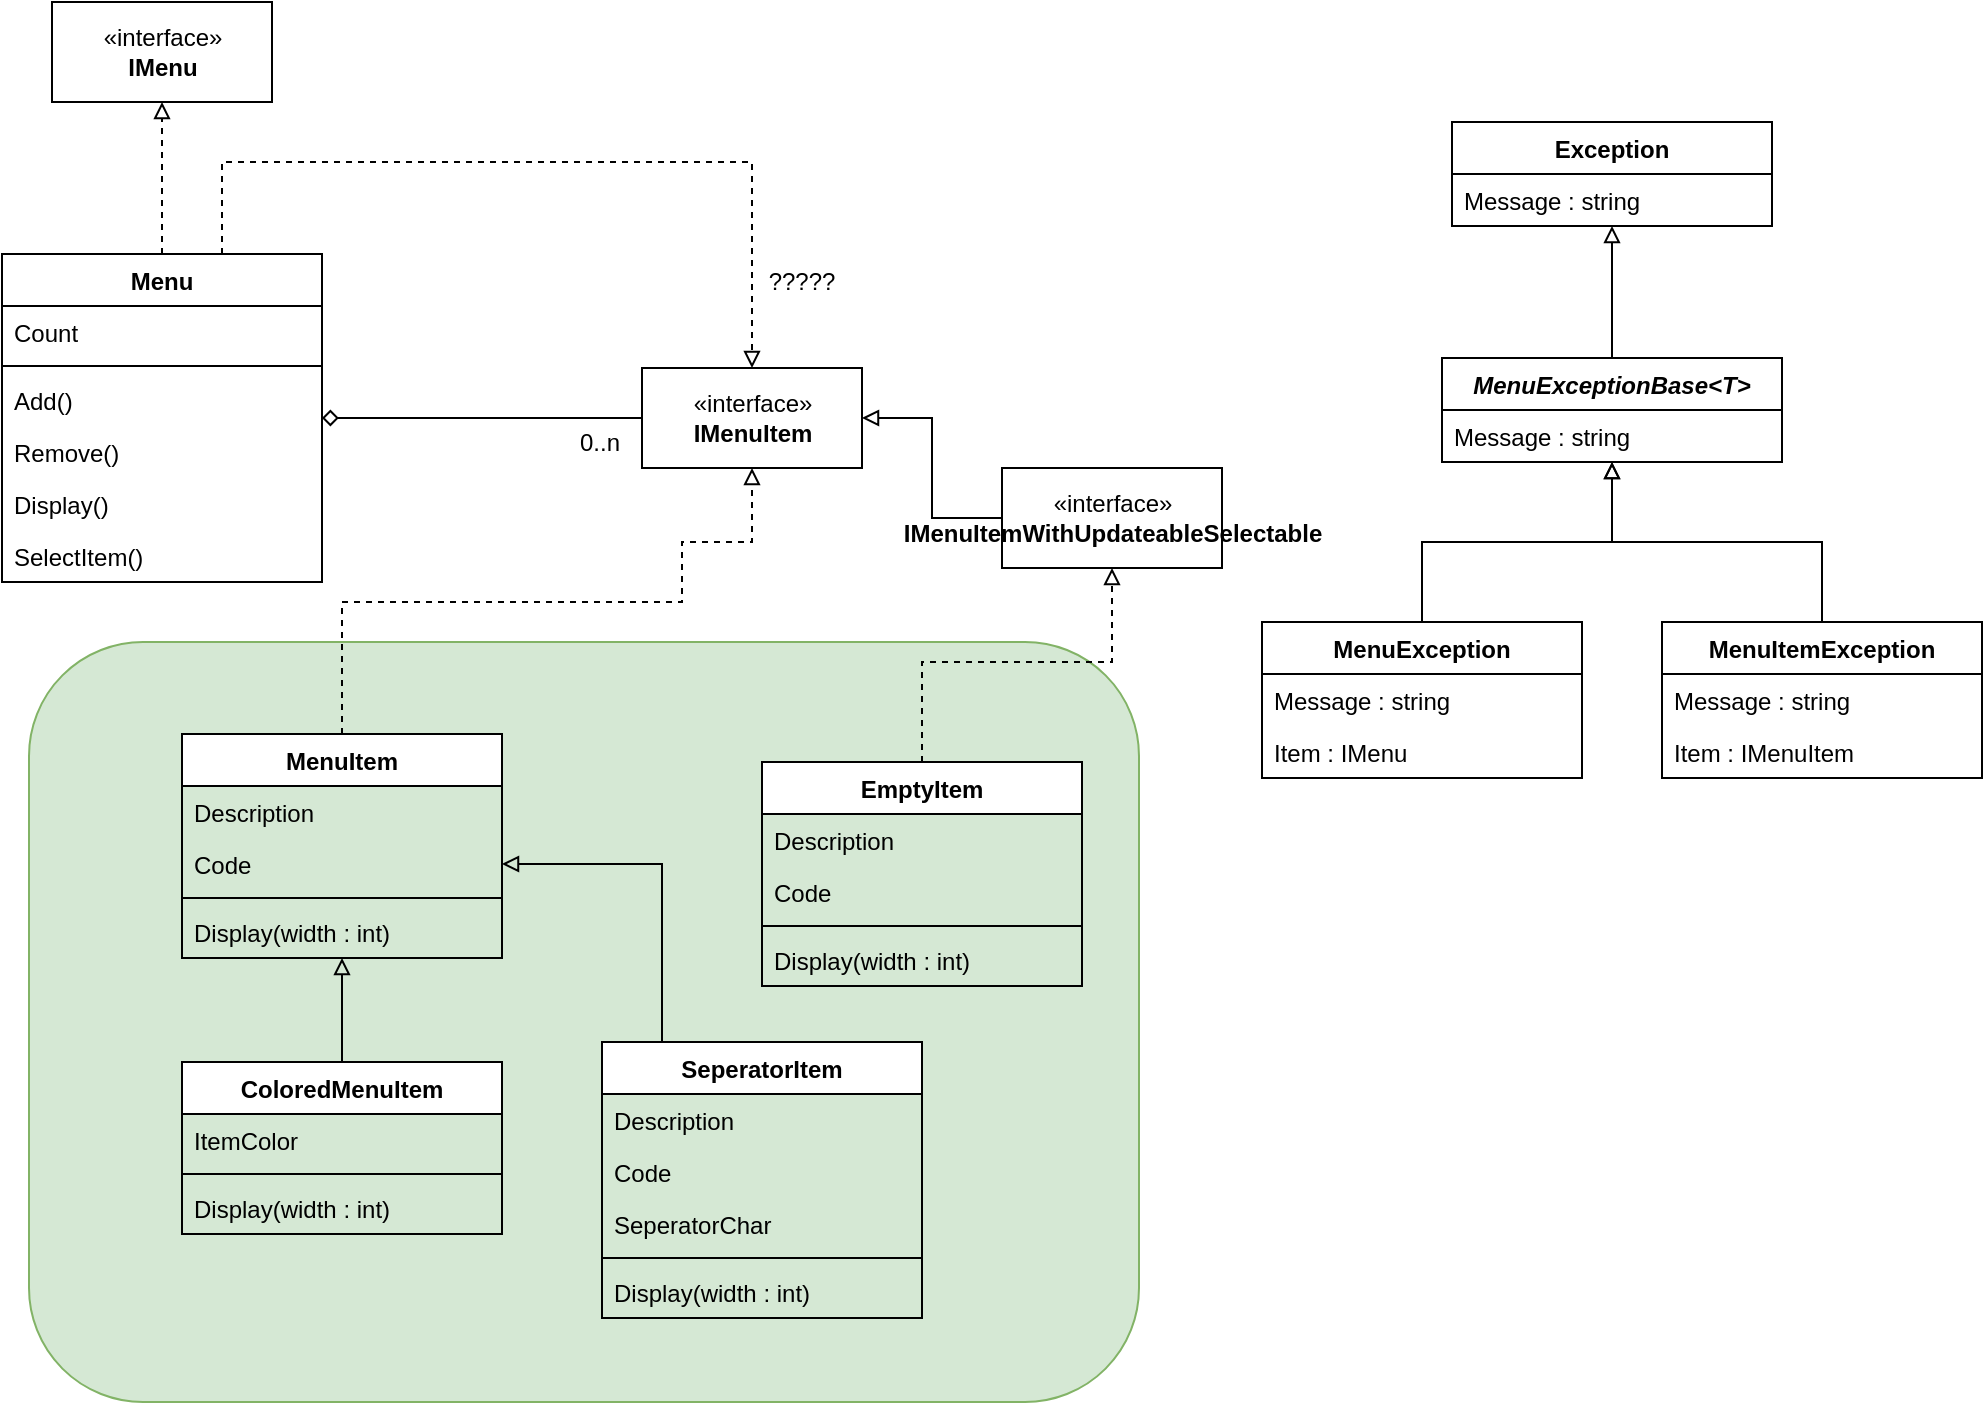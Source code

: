 <mxfile version="13.9.9" type="device"><diagram id="EiQuwzDnG7kpTYSZTTEy" name="ÜbungInterfaces"><mxGraphModel dx="1422" dy="815" grid="1" gridSize="10" guides="1" tooltips="1" connect="1" arrows="1" fold="1" page="1" pageScale="1" pageWidth="1169" pageHeight="827" math="0" shadow="0"><root><mxCell id="ZBaBb_uAq3HlPvCAK4kc-0"/><mxCell id="ZBaBb_uAq3HlPvCAK4kc-1" parent="ZBaBb_uAq3HlPvCAK4kc-0"/><mxCell id="ZBaBb_uAq3HlPvCAK4kc-36" value="" style="rounded=1;whiteSpace=wrap;html=1;fillColor=#d5e8d4;strokeColor=#82b366;" parent="ZBaBb_uAq3HlPvCAK4kc-1" vertex="1"><mxGeometry x="123.5" y="380" width="555" height="380" as="geometry"/></mxCell><mxCell id="ZBaBb_uAq3HlPvCAK4kc-2" value="«interface»&lt;br&gt;&lt;b&gt;IMenuItem&lt;/b&gt;" style="html=1;" parent="ZBaBb_uAq3HlPvCAK4kc-1" vertex="1"><mxGeometry x="430" y="243" width="110" height="50" as="geometry"/></mxCell><mxCell id="ZBaBb_uAq3HlPvCAK4kc-3" style="edgeStyle=orthogonalEdgeStyle;rounded=0;orthogonalLoop=1;jettySize=auto;html=1;entryX=0.5;entryY=1;entryDx=0;entryDy=0;dashed=1;endArrow=block;endFill=0;" parent="ZBaBb_uAq3HlPvCAK4kc-1" source="ZBaBb_uAq3HlPvCAK4kc-5" target="ZBaBb_uAq3HlPvCAK4kc-2" edge="1"><mxGeometry relative="1" as="geometry"><Array as="points"><mxPoint x="280" y="360"/><mxPoint x="450" y="360"/><mxPoint x="450" y="330"/><mxPoint x="485" y="330"/></Array></mxGeometry></mxCell><mxCell id="ZBaBb_uAq3HlPvCAK4kc-4" style="edgeStyle=orthogonalEdgeStyle;rounded=0;orthogonalLoop=1;jettySize=auto;html=1;entryX=0.5;entryY=0;entryDx=0;entryDy=0;endArrow=none;endFill=0;startArrow=block;startFill=0;" parent="ZBaBb_uAq3HlPvCAK4kc-1" source="ZBaBb_uAq3HlPvCAK4kc-5" target="ZBaBb_uAq3HlPvCAK4kc-20" edge="1"><mxGeometry relative="1" as="geometry"/></mxCell><mxCell id="ZBaBb_uAq3HlPvCAK4kc-5" value="MenuItem" style="swimlane;fontStyle=1;align=center;verticalAlign=top;childLayout=stackLayout;horizontal=1;startSize=26;horizontalStack=0;resizeParent=1;resizeParentMax=0;resizeLast=0;collapsible=1;marginBottom=0;" parent="ZBaBb_uAq3HlPvCAK4kc-1" vertex="1"><mxGeometry x="200" y="426" width="160" height="112" as="geometry"/></mxCell><mxCell id="ZBaBb_uAq3HlPvCAK4kc-6" value="Description" style="text;strokeColor=none;fillColor=none;align=left;verticalAlign=top;spacingLeft=4;spacingRight=4;overflow=hidden;rotatable=0;points=[[0,0.5],[1,0.5]];portConstraint=eastwest;" parent="ZBaBb_uAq3HlPvCAK4kc-5" vertex="1"><mxGeometry y="26" width="160" height="26" as="geometry"/></mxCell><mxCell id="ZBaBb_uAq3HlPvCAK4kc-7" value="Code" style="text;strokeColor=none;fillColor=none;align=left;verticalAlign=top;spacingLeft=4;spacingRight=4;overflow=hidden;rotatable=0;points=[[0,0.5],[1,0.5]];portConstraint=eastwest;" parent="ZBaBb_uAq3HlPvCAK4kc-5" vertex="1"><mxGeometry y="52" width="160" height="26" as="geometry"/></mxCell><mxCell id="ZBaBb_uAq3HlPvCAK4kc-10" value="" style="line;strokeWidth=1;fillColor=none;align=left;verticalAlign=middle;spacingTop=-1;spacingLeft=3;spacingRight=3;rotatable=0;labelPosition=right;points=[];portConstraint=eastwest;" parent="ZBaBb_uAq3HlPvCAK4kc-5" vertex="1"><mxGeometry y="78" width="160" height="8" as="geometry"/></mxCell><mxCell id="ZBaBb_uAq3HlPvCAK4kc-11" value="Display(width : int)" style="text;strokeColor=none;fillColor=none;align=left;verticalAlign=top;spacingLeft=4;spacingRight=4;overflow=hidden;rotatable=0;points=[[0,0.5],[1,0.5]];portConstraint=eastwest;" parent="ZBaBb_uAq3HlPvCAK4kc-5" vertex="1"><mxGeometry y="86" width="160" height="26" as="geometry"/></mxCell><mxCell id="ZBaBb_uAq3HlPvCAK4kc-12" style="edgeStyle=orthogonalEdgeStyle;rounded=0;orthogonalLoop=1;jettySize=auto;html=1;dashed=1;endArrow=block;endFill=0;entryX=0.5;entryY=1;entryDx=0;entryDy=0;" parent="ZBaBb_uAq3HlPvCAK4kc-1" source="ZBaBb_uAq3HlPvCAK4kc-13" target="bcO6BwhI2lAzr2Dg_rKP-0" edge="1"><mxGeometry relative="1" as="geometry"><Array as="points"><mxPoint x="570" y="390"/><mxPoint x="665" y="390"/></Array></mxGeometry></mxCell><mxCell id="ZBaBb_uAq3HlPvCAK4kc-13" value="EmptyItem" style="swimlane;fontStyle=1;align=center;verticalAlign=top;childLayout=stackLayout;horizontal=1;startSize=26;horizontalStack=0;resizeParent=1;resizeParentMax=0;resizeLast=0;collapsible=1;marginBottom=0;" parent="ZBaBb_uAq3HlPvCAK4kc-1" vertex="1"><mxGeometry x="490" y="440" width="160" height="112" as="geometry"/></mxCell><mxCell id="ZBaBb_uAq3HlPvCAK4kc-14" value="Description" style="text;strokeColor=none;fillColor=none;align=left;verticalAlign=top;spacingLeft=4;spacingRight=4;overflow=hidden;rotatable=0;points=[[0,0.5],[1,0.5]];portConstraint=eastwest;" parent="ZBaBb_uAq3HlPvCAK4kc-13" vertex="1"><mxGeometry y="26" width="160" height="26" as="geometry"/></mxCell><mxCell id="ZBaBb_uAq3HlPvCAK4kc-15" value="Code" style="text;strokeColor=none;fillColor=none;align=left;verticalAlign=top;spacingLeft=4;spacingRight=4;overflow=hidden;rotatable=0;points=[[0,0.5],[1,0.5]];portConstraint=eastwest;" parent="ZBaBb_uAq3HlPvCAK4kc-13" vertex="1"><mxGeometry y="52" width="160" height="26" as="geometry"/></mxCell><mxCell id="ZBaBb_uAq3HlPvCAK4kc-18" value="" style="line;strokeWidth=1;fillColor=none;align=left;verticalAlign=middle;spacingTop=-1;spacingLeft=3;spacingRight=3;rotatable=0;labelPosition=right;points=[];portConstraint=eastwest;" parent="ZBaBb_uAq3HlPvCAK4kc-13" vertex="1"><mxGeometry y="78" width="160" height="8" as="geometry"/></mxCell><mxCell id="ZBaBb_uAq3HlPvCAK4kc-19" value="Display(width : int)" style="text;strokeColor=none;fillColor=none;align=left;verticalAlign=top;spacingLeft=4;spacingRight=4;overflow=hidden;rotatable=0;points=[[0,0.5],[1,0.5]];portConstraint=eastwest;" parent="ZBaBb_uAq3HlPvCAK4kc-13" vertex="1"><mxGeometry y="86" width="160" height="26" as="geometry"/></mxCell><mxCell id="ZBaBb_uAq3HlPvCAK4kc-20" value="ColoredMenuItem" style="swimlane;fontStyle=1;align=center;verticalAlign=top;childLayout=stackLayout;horizontal=1;startSize=26;horizontalStack=0;resizeParent=1;resizeParentMax=0;resizeLast=0;collapsible=1;marginBottom=0;" parent="ZBaBb_uAq3HlPvCAK4kc-1" vertex="1"><mxGeometry x="200" y="590" width="160" height="86" as="geometry"/></mxCell><mxCell id="ZBaBb_uAq3HlPvCAK4kc-21" value="ItemColor" style="text;strokeColor=none;fillColor=none;align=left;verticalAlign=top;spacingLeft=4;spacingRight=4;overflow=hidden;rotatable=0;points=[[0,0.5],[1,0.5]];portConstraint=eastwest;" parent="ZBaBb_uAq3HlPvCAK4kc-20" vertex="1"><mxGeometry y="26" width="160" height="26" as="geometry"/></mxCell><mxCell id="ZBaBb_uAq3HlPvCAK4kc-22" value="" style="line;strokeWidth=1;fillColor=none;align=left;verticalAlign=middle;spacingTop=-1;spacingLeft=3;spacingRight=3;rotatable=0;labelPosition=right;points=[];portConstraint=eastwest;" parent="ZBaBb_uAq3HlPvCAK4kc-20" vertex="1"><mxGeometry y="52" width="160" height="8" as="geometry"/></mxCell><mxCell id="ZBaBb_uAq3HlPvCAK4kc-23" value="Display(width : int)" style="text;strokeColor=none;fillColor=none;align=left;verticalAlign=top;spacingLeft=4;spacingRight=4;overflow=hidden;rotatable=0;points=[[0,0.5],[1,0.5]];portConstraint=eastwest;" parent="ZBaBb_uAq3HlPvCAK4kc-20" vertex="1"><mxGeometry y="60" width="160" height="26" as="geometry"/></mxCell><mxCell id="ZBaBb_uAq3HlPvCAK4kc-24" style="edgeStyle=orthogonalEdgeStyle;rounded=0;orthogonalLoop=1;jettySize=auto;html=1;entryX=0;entryY=0.5;entryDx=0;entryDy=0;startArrow=diamond;startFill=0;endArrow=none;endFill=0;" parent="ZBaBb_uAq3HlPvCAK4kc-1" source="ZBaBb_uAq3HlPvCAK4kc-26" target="ZBaBb_uAq3HlPvCAK4kc-2" edge="1"><mxGeometry relative="1" as="geometry"/></mxCell><mxCell id="ZBaBb_uAq3HlPvCAK4kc-25" style="edgeStyle=orthogonalEdgeStyle;rounded=0;orthogonalLoop=1;jettySize=auto;html=1;entryX=0.5;entryY=1;entryDx=0;entryDy=0;startArrow=none;startFill=0;endArrow=block;endFill=0;dashed=1;" parent="ZBaBb_uAq3HlPvCAK4kc-1" source="ZBaBb_uAq3HlPvCAK4kc-26" target="ZBaBb_uAq3HlPvCAK4kc-34" edge="1"><mxGeometry relative="1" as="geometry"/></mxCell><mxCell id="vk1AnZmLgeI2WjytxcBO-0" style="edgeStyle=orthogonalEdgeStyle;rounded=0;orthogonalLoop=1;jettySize=auto;html=1;entryX=0.5;entryY=0;entryDx=0;entryDy=0;dashed=1;endArrow=block;endFill=0;" parent="ZBaBb_uAq3HlPvCAK4kc-1" source="ZBaBb_uAq3HlPvCAK4kc-26" target="ZBaBb_uAq3HlPvCAK4kc-2" edge="1"><mxGeometry relative="1" as="geometry"><Array as="points"><mxPoint x="220" y="140"/><mxPoint x="485" y="140"/></Array></mxGeometry></mxCell><mxCell id="ZBaBb_uAq3HlPvCAK4kc-26" value="Menu" style="swimlane;fontStyle=1;align=center;verticalAlign=top;childLayout=stackLayout;horizontal=1;startSize=26;horizontalStack=0;resizeParent=1;resizeParentMax=0;resizeLast=0;collapsible=1;marginBottom=0;" parent="ZBaBb_uAq3HlPvCAK4kc-1" vertex="1"><mxGeometry x="110" y="186" width="160" height="164" as="geometry"/></mxCell><mxCell id="ZBaBb_uAq3HlPvCAK4kc-27" value="Count" style="text;strokeColor=none;fillColor=none;align=left;verticalAlign=top;spacingLeft=4;spacingRight=4;overflow=hidden;rotatable=0;points=[[0,0.5],[1,0.5]];portConstraint=eastwest;" parent="ZBaBb_uAq3HlPvCAK4kc-26" vertex="1"><mxGeometry y="26" width="160" height="26" as="geometry"/></mxCell><mxCell id="ZBaBb_uAq3HlPvCAK4kc-28" value="" style="line;strokeWidth=1;fillColor=none;align=left;verticalAlign=middle;spacingTop=-1;spacingLeft=3;spacingRight=3;rotatable=0;labelPosition=right;points=[];portConstraint=eastwest;" parent="ZBaBb_uAq3HlPvCAK4kc-26" vertex="1"><mxGeometry y="52" width="160" height="8" as="geometry"/></mxCell><mxCell id="ZBaBb_uAq3HlPvCAK4kc-29" value="Add()" style="text;strokeColor=none;fillColor=none;align=left;verticalAlign=top;spacingLeft=4;spacingRight=4;overflow=hidden;rotatable=0;points=[[0,0.5],[1,0.5]];portConstraint=eastwest;" parent="ZBaBb_uAq3HlPvCAK4kc-26" vertex="1"><mxGeometry y="60" width="160" height="26" as="geometry"/></mxCell><mxCell id="ZBaBb_uAq3HlPvCAK4kc-30" value="Remove()" style="text;strokeColor=none;fillColor=none;align=left;verticalAlign=top;spacingLeft=4;spacingRight=4;overflow=hidden;rotatable=0;points=[[0,0.5],[1,0.5]];portConstraint=eastwest;" parent="ZBaBb_uAq3HlPvCAK4kc-26" vertex="1"><mxGeometry y="86" width="160" height="26" as="geometry"/></mxCell><mxCell id="ZBaBb_uAq3HlPvCAK4kc-31" value="Display()" style="text;strokeColor=none;fillColor=none;align=left;verticalAlign=top;spacingLeft=4;spacingRight=4;overflow=hidden;rotatable=0;points=[[0,0.5],[1,0.5]];portConstraint=eastwest;" parent="ZBaBb_uAq3HlPvCAK4kc-26" vertex="1"><mxGeometry y="112" width="160" height="26" as="geometry"/></mxCell><mxCell id="vk1AnZmLgeI2WjytxcBO-17" value="SelectItem()" style="text;strokeColor=none;fillColor=none;align=left;verticalAlign=top;spacingLeft=4;spacingRight=4;overflow=hidden;rotatable=0;points=[[0,0.5],[1,0.5]];portConstraint=eastwest;" parent="ZBaBb_uAq3HlPvCAK4kc-26" vertex="1"><mxGeometry y="138" width="160" height="26" as="geometry"/></mxCell><mxCell id="ZBaBb_uAq3HlPvCAK4kc-33" value="0..n" style="resizable=0;align=left;verticalAlign=bottom;labelBackgroundColor=none;fontSize=12;" parent="ZBaBb_uAq3HlPvCAK4kc-1" connectable="0" vertex="1"><mxGeometry x="401" y="287.997" as="geometry"><mxPoint x="-4" y="1" as="offset"/></mxGeometry></mxCell><mxCell id="ZBaBb_uAq3HlPvCAK4kc-34" value="«interface»&lt;br&gt;&lt;b&gt;IMenu&lt;/b&gt;" style="html=1;" parent="ZBaBb_uAq3HlPvCAK4kc-1" vertex="1"><mxGeometry x="135" y="60" width="110" height="50" as="geometry"/></mxCell><mxCell id="vk1AnZmLgeI2WjytxcBO-1" value="Exception" style="swimlane;fontStyle=1;align=center;verticalAlign=top;childLayout=stackLayout;horizontal=1;startSize=26;horizontalStack=0;resizeParent=1;resizeParentMax=0;resizeLast=0;collapsible=1;marginBottom=0;" parent="ZBaBb_uAq3HlPvCAK4kc-1" vertex="1"><mxGeometry x="835" y="120" width="160" height="52" as="geometry"/></mxCell><mxCell id="vk1AnZmLgeI2WjytxcBO-2" value="Message : string" style="text;strokeColor=none;fillColor=none;align=left;verticalAlign=top;spacingLeft=4;spacingRight=4;overflow=hidden;rotatable=0;points=[[0,0.5],[1,0.5]];portConstraint=eastwest;" parent="vk1AnZmLgeI2WjytxcBO-1" vertex="1"><mxGeometry y="26" width="160" height="26" as="geometry"/></mxCell><mxCell id="vk1AnZmLgeI2WjytxcBO-16" style="edgeStyle=orthogonalEdgeStyle;rounded=0;orthogonalLoop=1;jettySize=auto;html=1;endArrow=block;endFill=0;" parent="ZBaBb_uAq3HlPvCAK4kc-1" source="vk1AnZmLgeI2WjytxcBO-5" target="vk1AnZmLgeI2WjytxcBO-1" edge="1"><mxGeometry relative="1" as="geometry"/></mxCell><mxCell id="vk1AnZmLgeI2WjytxcBO-5" value="MenuExceptionBase&lt;T&gt;" style="swimlane;fontStyle=3;align=center;verticalAlign=top;childLayout=stackLayout;horizontal=1;startSize=26;horizontalStack=0;resizeParent=1;resizeParentMax=0;resizeLast=0;collapsible=1;marginBottom=0;" parent="ZBaBb_uAq3HlPvCAK4kc-1" vertex="1"><mxGeometry x="830" y="238" width="170" height="52" as="geometry"/></mxCell><mxCell id="vk1AnZmLgeI2WjytxcBO-6" value="Message : string" style="text;strokeColor=none;fillColor=none;align=left;verticalAlign=top;spacingLeft=4;spacingRight=4;overflow=hidden;rotatable=0;points=[[0,0.5],[1,0.5]];portConstraint=eastwest;" parent="vk1AnZmLgeI2WjytxcBO-5" vertex="1"><mxGeometry y="26" width="170" height="26" as="geometry"/></mxCell><mxCell id="vk1AnZmLgeI2WjytxcBO-14" style="edgeStyle=orthogonalEdgeStyle;rounded=0;orthogonalLoop=1;jettySize=auto;html=1;endArrow=block;endFill=0;" parent="ZBaBb_uAq3HlPvCAK4kc-1" source="vk1AnZmLgeI2WjytxcBO-8" target="vk1AnZmLgeI2WjytxcBO-5" edge="1"><mxGeometry relative="1" as="geometry"/></mxCell><mxCell id="vk1AnZmLgeI2WjytxcBO-8" value="MenuException" style="swimlane;fontStyle=1;align=center;verticalAlign=top;childLayout=stackLayout;horizontal=1;startSize=26;horizontalStack=0;resizeParent=1;resizeParentMax=0;resizeLast=0;collapsible=1;marginBottom=0;" parent="ZBaBb_uAq3HlPvCAK4kc-1" vertex="1"><mxGeometry x="740" y="370" width="160" height="78" as="geometry"/></mxCell><mxCell id="vk1AnZmLgeI2WjytxcBO-9" value="Message : string" style="text;strokeColor=none;fillColor=none;align=left;verticalAlign=top;spacingLeft=4;spacingRight=4;overflow=hidden;rotatable=0;points=[[0,0.5],[1,0.5]];portConstraint=eastwest;" parent="vk1AnZmLgeI2WjytxcBO-8" vertex="1"><mxGeometry y="26" width="160" height="26" as="geometry"/></mxCell><mxCell id="vk1AnZmLgeI2WjytxcBO-10" value="Item : IMenu" style="text;strokeColor=none;fillColor=none;align=left;verticalAlign=top;spacingLeft=4;spacingRight=4;overflow=hidden;rotatable=0;points=[[0,0.5],[1,0.5]];portConstraint=eastwest;" parent="vk1AnZmLgeI2WjytxcBO-8" vertex="1"><mxGeometry y="52" width="160" height="26" as="geometry"/></mxCell><mxCell id="vk1AnZmLgeI2WjytxcBO-15" style="edgeStyle=orthogonalEdgeStyle;rounded=0;orthogonalLoop=1;jettySize=auto;html=1;endArrow=block;endFill=0;" parent="ZBaBb_uAq3HlPvCAK4kc-1" source="vk1AnZmLgeI2WjytxcBO-11" target="vk1AnZmLgeI2WjytxcBO-5" edge="1"><mxGeometry relative="1" as="geometry"/></mxCell><mxCell id="vk1AnZmLgeI2WjytxcBO-11" value="MenuItemException" style="swimlane;fontStyle=1;align=center;verticalAlign=top;childLayout=stackLayout;horizontal=1;startSize=26;horizontalStack=0;resizeParent=1;resizeParentMax=0;resizeLast=0;collapsible=1;marginBottom=0;" parent="ZBaBb_uAq3HlPvCAK4kc-1" vertex="1"><mxGeometry x="940" y="370" width="160" height="78" as="geometry"/></mxCell><mxCell id="vk1AnZmLgeI2WjytxcBO-12" value="Message : string" style="text;strokeColor=none;fillColor=none;align=left;verticalAlign=top;spacingLeft=4;spacingRight=4;overflow=hidden;rotatable=0;points=[[0,0.5],[1,0.5]];portConstraint=eastwest;" parent="vk1AnZmLgeI2WjytxcBO-11" vertex="1"><mxGeometry y="26" width="160" height="26" as="geometry"/></mxCell><mxCell id="vk1AnZmLgeI2WjytxcBO-13" value="Item : IMenuItem" style="text;strokeColor=none;fillColor=none;align=left;verticalAlign=top;spacingLeft=4;spacingRight=4;overflow=hidden;rotatable=0;points=[[0,0.5],[1,0.5]];portConstraint=eastwest;" parent="vk1AnZmLgeI2WjytxcBO-11" vertex="1"><mxGeometry y="52" width="160" height="26" as="geometry"/></mxCell><mxCell id="bcO6BwhI2lAzr2Dg_rKP-2" style="edgeStyle=orthogonalEdgeStyle;rounded=0;orthogonalLoop=1;jettySize=auto;html=1;endArrow=block;endFill=0;" edge="1" parent="ZBaBb_uAq3HlPvCAK4kc-1" source="vk1AnZmLgeI2WjytxcBO-18" target="ZBaBb_uAq3HlPvCAK4kc-7"><mxGeometry relative="1" as="geometry"><Array as="points"><mxPoint x="440" y="491"/></Array></mxGeometry></mxCell><mxCell id="vk1AnZmLgeI2WjytxcBO-18" value="SeperatorItem" style="swimlane;fontStyle=1;align=center;verticalAlign=top;childLayout=stackLayout;horizontal=1;startSize=26;horizontalStack=0;resizeParent=1;resizeParentMax=0;resizeLast=0;collapsible=1;marginBottom=0;" parent="ZBaBb_uAq3HlPvCAK4kc-1" vertex="1"><mxGeometry x="410" y="580" width="160" height="138" as="geometry"/></mxCell><mxCell id="vk1AnZmLgeI2WjytxcBO-24" value="Description" style="text;strokeColor=none;fillColor=none;align=left;verticalAlign=top;spacingLeft=4;spacingRight=4;overflow=hidden;rotatable=0;points=[[0,0.5],[1,0.5]];portConstraint=eastwest;" parent="vk1AnZmLgeI2WjytxcBO-18" vertex="1"><mxGeometry y="26" width="160" height="26" as="geometry"/></mxCell><mxCell id="vk1AnZmLgeI2WjytxcBO-20" value="Code" style="text;strokeColor=none;fillColor=none;align=left;verticalAlign=top;spacingLeft=4;spacingRight=4;overflow=hidden;rotatable=0;points=[[0,0.5],[1,0.5]];portConstraint=eastwest;" parent="vk1AnZmLgeI2WjytxcBO-18" vertex="1"><mxGeometry y="52" width="160" height="26" as="geometry"/></mxCell><mxCell id="vk1AnZmLgeI2WjytxcBO-19" value="SeperatorChar" style="text;strokeColor=none;fillColor=none;align=left;verticalAlign=top;spacingLeft=4;spacingRight=4;overflow=hidden;rotatable=0;points=[[0,0.5],[1,0.5]];portConstraint=eastwest;" parent="vk1AnZmLgeI2WjytxcBO-18" vertex="1"><mxGeometry y="78" width="160" height="26" as="geometry"/></mxCell><mxCell id="vk1AnZmLgeI2WjytxcBO-21" value="" style="line;strokeWidth=1;fillColor=none;align=left;verticalAlign=middle;spacingTop=-1;spacingLeft=3;spacingRight=3;rotatable=0;labelPosition=right;points=[];portConstraint=eastwest;" parent="vk1AnZmLgeI2WjytxcBO-18" vertex="1"><mxGeometry y="104" width="160" height="8" as="geometry"/></mxCell><mxCell id="vk1AnZmLgeI2WjytxcBO-22" value="Display(width : int)" style="text;strokeColor=none;fillColor=none;align=left;verticalAlign=top;spacingLeft=4;spacingRight=4;overflow=hidden;rotatable=0;points=[[0,0.5],[1,0.5]];portConstraint=eastwest;" parent="vk1AnZmLgeI2WjytxcBO-18" vertex="1"><mxGeometry y="112" width="160" height="26" as="geometry"/></mxCell><mxCell id="vk1AnZmLgeI2WjytxcBO-25" value="?????" style="text;html=1;strokeColor=none;fillColor=none;align=center;verticalAlign=middle;whiteSpace=wrap;rounded=0;" parent="ZBaBb_uAq3HlPvCAK4kc-1" vertex="1"><mxGeometry x="490" y="190" width="40" height="20" as="geometry"/></mxCell><mxCell id="bcO6BwhI2lAzr2Dg_rKP-1" style="edgeStyle=orthogonalEdgeStyle;rounded=0;orthogonalLoop=1;jettySize=auto;html=1;entryX=1;entryY=0.5;entryDx=0;entryDy=0;endArrow=block;endFill=0;" edge="1" parent="ZBaBb_uAq3HlPvCAK4kc-1" source="bcO6BwhI2lAzr2Dg_rKP-0" target="ZBaBb_uAq3HlPvCAK4kc-2"><mxGeometry relative="1" as="geometry"/></mxCell><mxCell id="bcO6BwhI2lAzr2Dg_rKP-0" value="«interface»&lt;br&gt;&lt;b&gt;IMenuItemWithUpdateableSelectable&lt;/b&gt;" style="html=1;" vertex="1" parent="ZBaBb_uAq3HlPvCAK4kc-1"><mxGeometry x="610" y="293" width="110" height="50" as="geometry"/></mxCell></root></mxGraphModel></diagram></mxfile>